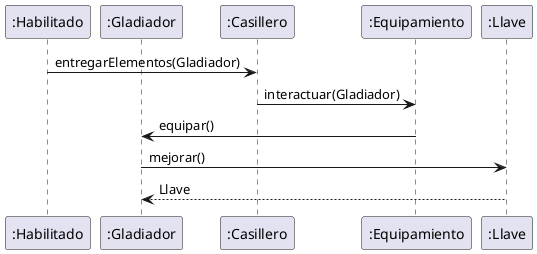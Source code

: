 @startuml GladiadorConLlaveEncuentraEquipamiento

participant Habilitado as ":Habilitado"
participant Gladiador as ":Gladiador"

participant Casillero as ":Casillero"
participant Equipamiento as ":Equipamiento"

participant Llave as ":Llave"

Habilitado -> Casillero: entregarElementos(Gladiador)
Casillero -> Equipamiento: interactuar(Gladiador)

Equipamiento -> Gladiador: equipar()
Gladiador -> Llave: mejorar()
Llave --> Gladiador: Llave

@enduml